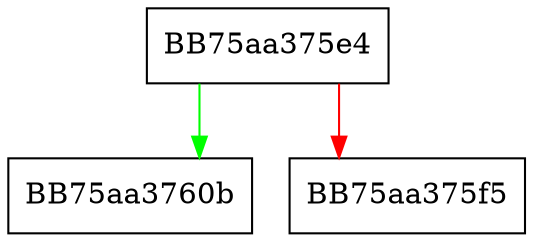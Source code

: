 digraph collectGarbage {
  node [shape="box"];
  graph [splines=ortho];
  BB75aa375e4 -> BB75aa3760b [color="green"];
  BB75aa375e4 -> BB75aa375f5 [color="red"];
}